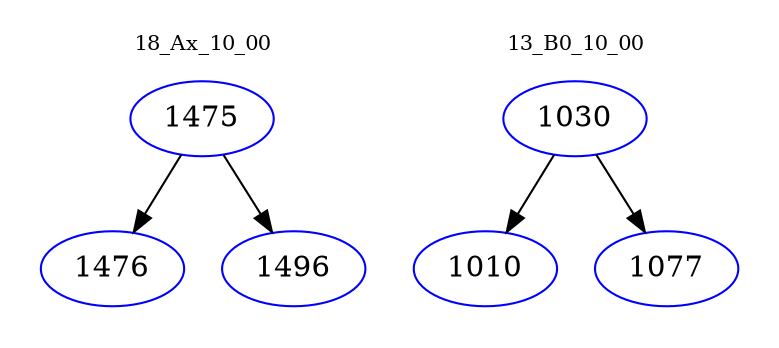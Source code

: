 digraph{
subgraph cluster_0 {
color = white
label = "18_Ax_10_00";
fontsize=10;
T0_1475 [label="1475", color="blue"]
T0_1475 -> T0_1476 [color="black"]
T0_1476 [label="1476", color="blue"]
T0_1475 -> T0_1496 [color="black"]
T0_1496 [label="1496", color="blue"]
}
subgraph cluster_1 {
color = white
label = "13_B0_10_00";
fontsize=10;
T1_1030 [label="1030", color="blue"]
T1_1030 -> T1_1010 [color="black"]
T1_1010 [label="1010", color="blue"]
T1_1030 -> T1_1077 [color="black"]
T1_1077 [label="1077", color="blue"]
}
}
